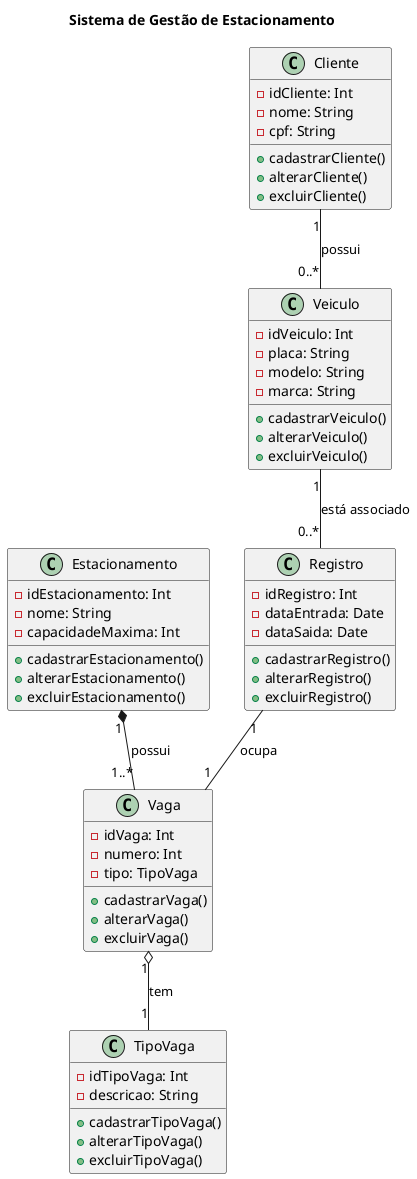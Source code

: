 @startuml Sistema de Gestao de Estacionamento
title Sistema de Gestão de Estacionamento

class Estacionamento {
    - idEstacionamento: Int
    - nome: String
    - capacidadeMaxima: Int
    + cadastrarEstacionamento()
    + alterarEstacionamento()
    + excluirEstacionamento()
}

class Vaga {
    - idVaga: Int
    - numero: Int
    - tipo: TipoVaga
    + cadastrarVaga()
    + alterarVaga()
    + excluirVaga()
}

class TipoVaga {
    - idTipoVaga: Int
    - descricao: String
    + cadastrarTipoVaga()
    + alterarTipoVaga()
    + excluirTipoVaga()
}

class Cliente {
    - idCliente: Int
    - nome: String
    - cpf: String
    + cadastrarCliente()
    + alterarCliente()
    + excluirCliente()
}

class Veiculo {
    - idVeiculo: Int
    - placa: String
    - modelo: String
    - marca: String
    + cadastrarVeiculo()
    + alterarVeiculo()
    + excluirVeiculo()
}

class Registro {
    - idRegistro: Int
    - dataEntrada: Date
    - dataSaida: Date
    + cadastrarRegistro()
    + alterarRegistro()
    + excluirRegistro()
}

Estacionamento "1" *-- "1..*" Vaga: possui
Vaga "1" o-- "1" TipoVaga: tem
Cliente "1" -- "0..*" Veiculo: possui
Veiculo "1" -- "0..*" Registro: está associado
Registro "1" -- "1" Vaga: ocupa

@enduml
